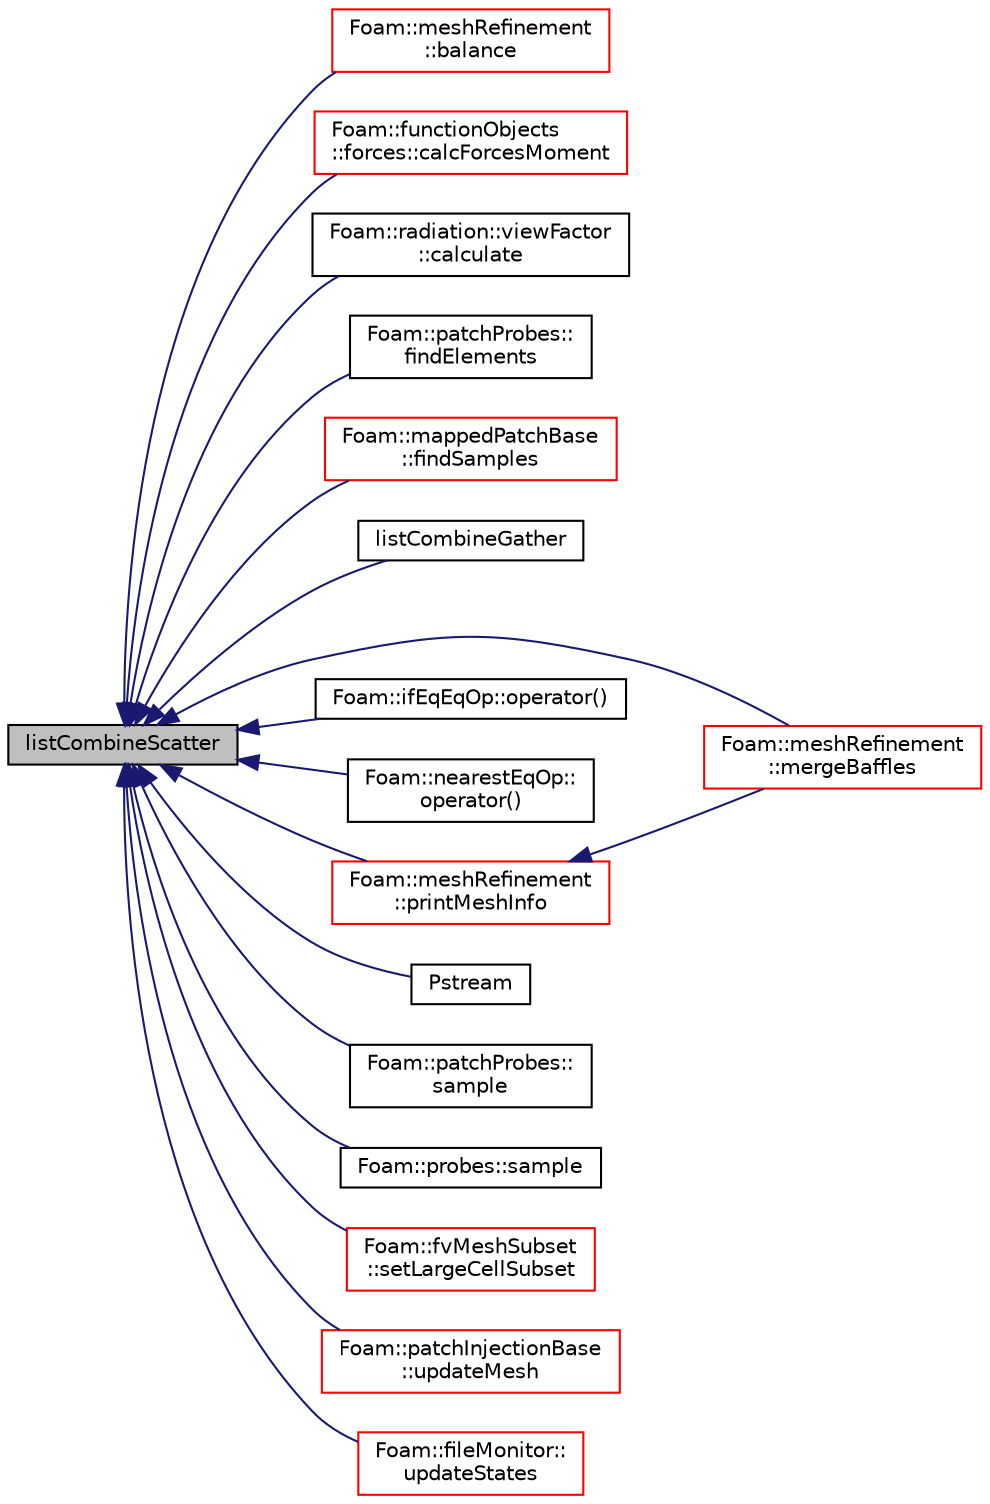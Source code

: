 digraph "listCombineScatter"
{
  bgcolor="transparent";
  edge [fontname="Helvetica",fontsize="10",labelfontname="Helvetica",labelfontsize="10"];
  node [fontname="Helvetica",fontsize="10",shape=record];
  rankdir="LR";
  Node1 [label="listCombineScatter",height=0.2,width=0.4,color="black", fillcolor="grey75", style="filled", fontcolor="black"];
  Node1 -> Node2 [dir="back",color="midnightblue",fontsize="10",style="solid",fontname="Helvetica"];
  Node2 [label="Foam::meshRefinement\l::balance",height=0.2,width=0.4,color="red",URL="$a01510.html#a64feb4b7a4116efb2111d5adf88b50a3",tooltip="Redecompose according to cell count. "];
  Node1 -> Node3 [dir="back",color="midnightblue",fontsize="10",style="solid",fontname="Helvetica"];
  Node3 [label="Foam::functionObjects\l::forces::calcForcesMoment",height=0.2,width=0.4,color="red",URL="$a00871.html#a71e93fd80e1ccacbf30c602b4ea11abc",tooltip="Calculate the forces and moments. "];
  Node1 -> Node4 [dir="back",color="midnightblue",fontsize="10",style="solid",fontname="Helvetica"];
  Node4 [label="Foam::radiation::viewFactor\l::calculate",height=0.2,width=0.4,color="black",URL="$a02917.html#afe1d8348c24e6589bc7c0b3f689316a7",tooltip="Solve system of equation(s) "];
  Node1 -> Node5 [dir="back",color="midnightblue",fontsize="10",style="solid",fontname="Helvetica"];
  Node5 [label="Foam::patchProbes::\lfindElements",height=0.2,width=0.4,color="black",URL="$a01855.html#a852f621399b6ee1f3467e69a1d5fe8b4",tooltip="Find elements containing patchProbes. "];
  Node1 -> Node6 [dir="back",color="midnightblue",fontsize="10",style="solid",fontname="Helvetica"];
  Node6 [label="Foam::mappedPatchBase\l::findSamples",height=0.2,width=0.4,color="red",URL="$a01457.html#af1dadf58aa8d06f7448d1859188f909d",tooltip="Find cells/faces containing samples. "];
  Node1 -> Node7 [dir="back",color="midnightblue",fontsize="10",style="solid",fontname="Helvetica"];
  Node7 [label="listCombineGather",height=0.2,width=0.4,color="black",URL="$a02068.html#a35e4e6e94b62df7b14431dcb0a0bcd2d",tooltip="Like above but switches between linear/tree communication. "];
  Node1 -> Node8 [dir="back",color="midnightblue",fontsize="10",style="solid",fontname="Helvetica"];
  Node8 [label="Foam::meshRefinement\l::mergeBaffles",height=0.2,width=0.4,color="red",URL="$a01510.html#aa959f1ef1377d3a4eaac5ff099280e50",tooltip="Merge baffles. Gets pairs of faces. "];
  Node1 -> Node9 [dir="back",color="midnightblue",fontsize="10",style="solid",fontname="Helvetica"];
  Node9 [label="Foam::ifEqEqOp::operator()",height=0.2,width=0.4,color="black",URL="$a01051.html#a71918488bb9f8251fb7d05ed3baeb14f"];
  Node1 -> Node10 [dir="back",color="midnightblue",fontsize="10",style="solid",fontname="Helvetica"];
  Node10 [label="Foam::nearestEqOp::\loperator()",height=0.2,width=0.4,color="black",URL="$a01616.html#aca31c134b06f127a240af78f11932306"];
  Node1 -> Node11 [dir="back",color="midnightblue",fontsize="10",style="solid",fontname="Helvetica"];
  Node11 [label="Foam::meshRefinement\l::printMeshInfo",height=0.2,width=0.4,color="red",URL="$a01510.html#a518397ff0812ee208b5ccc9e4fa51f42",tooltip="Print some mesh stats. "];
  Node11 -> Node8 [dir="back",color="midnightblue",fontsize="10",style="solid",fontname="Helvetica"];
  Node1 -> Node12 [dir="back",color="midnightblue",fontsize="10",style="solid",fontname="Helvetica"];
  Node12 [label="Pstream",height=0.2,width=0.4,color="black",URL="$a02068.html#a2b31c5d4673e1c7d7366b8b6bf47830d",tooltip="Construct given optional buffer size. "];
  Node1 -> Node13 [dir="back",color="midnightblue",fontsize="10",style="solid",fontname="Helvetica"];
  Node13 [label="Foam::patchProbes::\lsample",height=0.2,width=0.4,color="black",URL="$a01855.html#aa9cfcb0c05cd2a39f506c5950a320172"];
  Node1 -> Node14 [dir="back",color="midnightblue",fontsize="10",style="solid",fontname="Helvetica"];
  Node14 [label="Foam::probes::sample",height=0.2,width=0.4,color="black",URL="$a02027.html#aa9cfcb0c05cd2a39f506c5950a320172"];
  Node1 -> Node15 [dir="back",color="midnightblue",fontsize="10",style="solid",fontname="Helvetica"];
  Node15 [label="Foam::fvMeshSubset\l::setLargeCellSubset",height=0.2,width=0.4,color="red",URL="$a00898.html#aa5aecd31ebb23c10811eb60949808165",tooltip="Set the subset from all cells with region == currentRegion. "];
  Node1 -> Node16 [dir="back",color="midnightblue",fontsize="10",style="solid",fontname="Helvetica"];
  Node16 [label="Foam::patchInjectionBase\l::updateMesh",height=0.2,width=0.4,color="red",URL="$a01848.html#a6d43ae10cf9dba5b6063e706ab5534e3",tooltip="Update patch geometry and derived info for injection locations. "];
  Node1 -> Node17 [dir="back",color="midnightblue",fontsize="10",style="solid",fontname="Helvetica"];
  Node17 [label="Foam::fileMonitor::\lupdateStates",height=0.2,width=0.4,color="red",URL="$a00791.html#a7c5c7dcfc971f9b2f4c5892f3984c26e",tooltip="Check state of all files. Updates state_. "];
}
